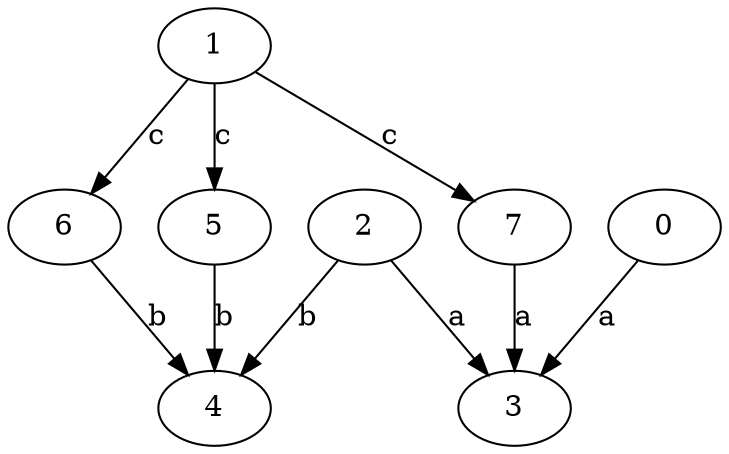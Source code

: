 strict digraph  {
1;
2;
0;
3;
4;
5;
6;
7;
1 -> 5  [label=c];
1 -> 6  [label=c];
1 -> 7  [label=c];
2 -> 3  [label=a];
2 -> 4  [label=b];
0 -> 3  [label=a];
5 -> 4  [label=b];
6 -> 4  [label=b];
7 -> 3  [label=a];
}
